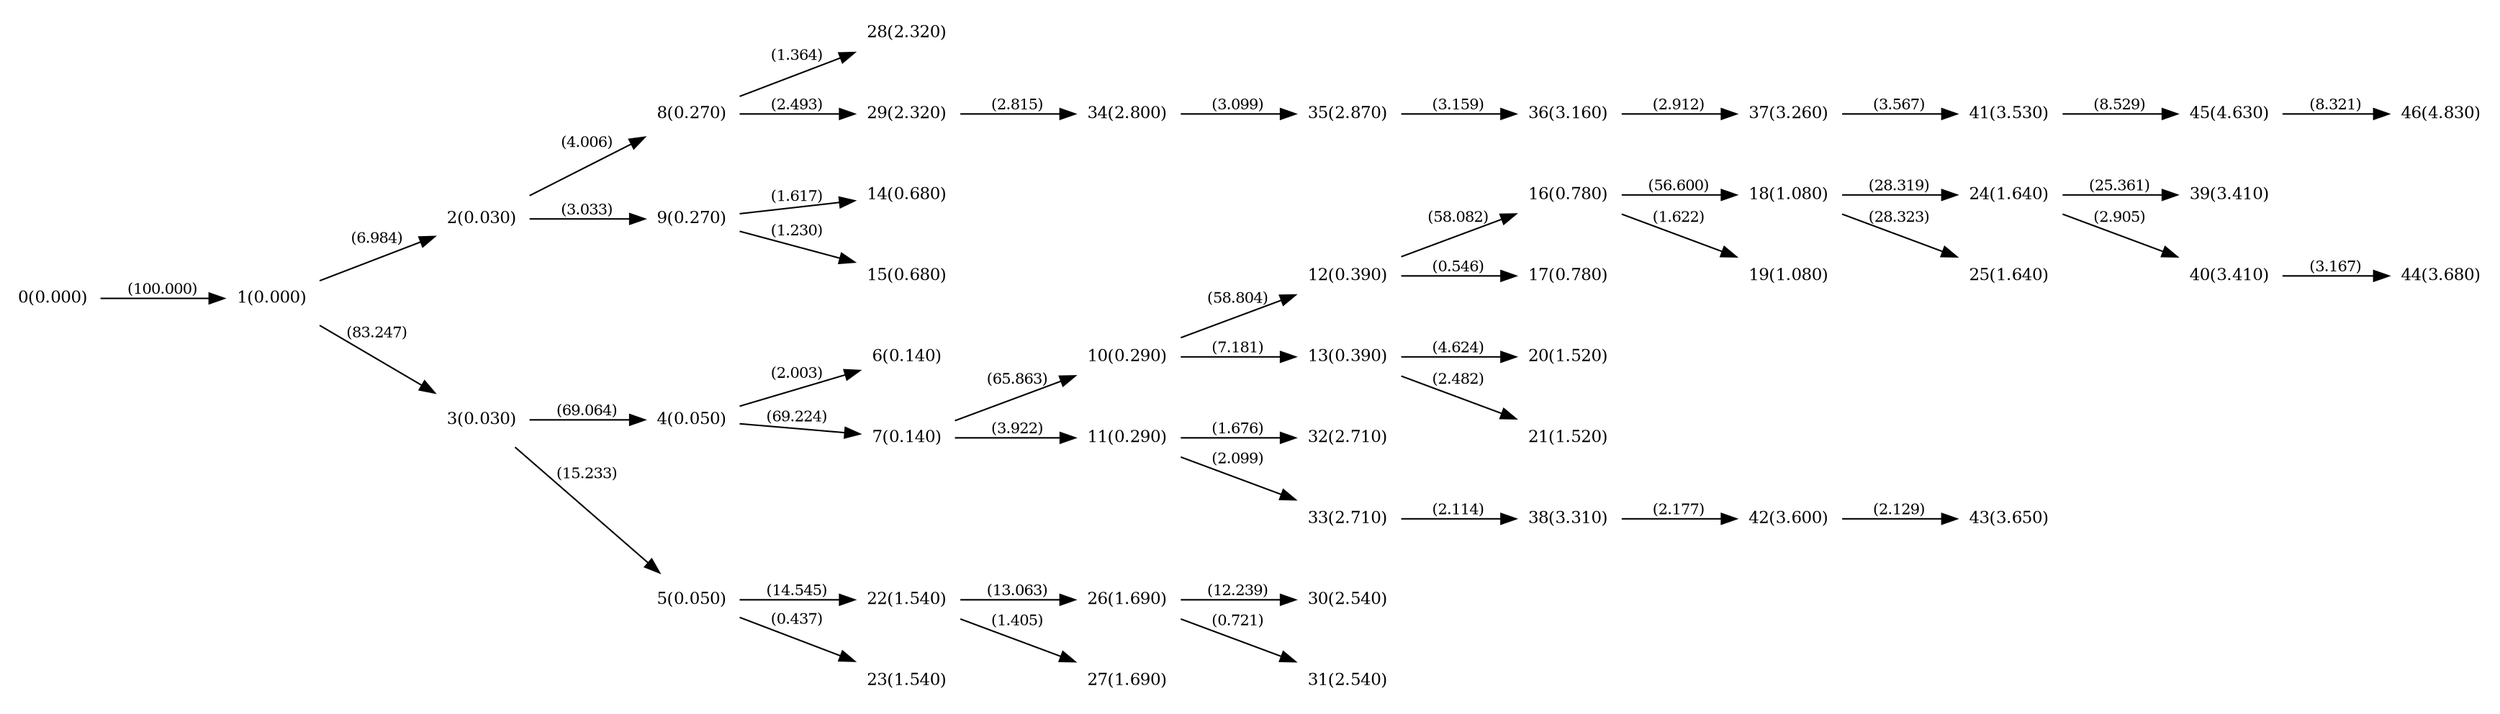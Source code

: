 digraph "graph" {

rankdir="LR";
node [shape=plaintext, fontsize=11];
edge [fontsize=10];

0 [label="0(0.000)"];
1 [label="1(0.000)"];
2 [label="2(0.030)"];
3 [label="3(0.030)"];
4 [label="4(0.050)"];
5 [label="5(0.050)"];
6 [label="6(0.140)"];
7 [label="7(0.140)"];
8 [label="8(0.270)"];
9 [label="9(0.270)"];
10 [label="10(0.290)"];
11 [label="11(0.290)"];
12 [label="12(0.390)"];
13 [label="13(0.390)"];
14 [label="14(0.680)"];
15 [label="15(0.680)"];
16 [label="16(0.780)"];
17 [label="17(0.780)"];
18 [label="18(1.080)"];
19 [label="19(1.080)"];
20 [label="20(1.520)"];
21 [label="21(1.520)"];
22 [label="22(1.540)"];
23 [label="23(1.540)"];
24 [label="24(1.640)"];
25 [label="25(1.640)"];
26 [label="26(1.690)"];
27 [label="27(1.690)"];
28 [label="28(2.320)"];
29 [label="29(2.320)"];
30 [label="30(2.540)"];
31 [label="31(2.540)"];
32 [label="32(2.710)"];
33 [label="33(2.710)"];
34 [label="34(2.800)"];
35 [label="35(2.870)"];
36 [label="36(3.160)"];
37 [label="37(3.260)"];
38 [label="38(3.310)"];
39 [label="39(3.410)"];
40 [label="40(3.410)"];
41 [label="41(3.530)"];
42 [label="42(3.600)"];
43 [label="43(3.650)"];
44 [label="44(3.680)"];
45 [label="45(4.630)"];
46 [label="46(4.830)"];

0->1 [label="(100.000)"];
1->2 [label="(6.984)"];
1->3 [label="(83.247)"];
3->4 [label="(69.064)"];
3->5 [label="(15.233)"];
4->6 [label="(2.003)"];
4->7 [label="(69.224)"];
2->8 [label="(4.006)"];
2->9 [label="(3.033)"];
7->10 [label="(65.863)"];
7->11 [label="(3.922)"];
10->12 [label="(58.804)"];
10->13 [label="(7.181)"];
9->14 [label="(1.617)"];
9->15 [label="(1.230)"];
12->16 [label="(58.082)"];
12->17 [label="(0.546)"];
16->18 [label="(56.600)"];
16->19 [label="(1.622)"];
13->20 [label="(4.624)"];
13->21 [label="(2.482)"];
5->22 [label="(14.545)"];
5->23 [label="(0.437)"];
18->24 [label="(28.319)"];
18->25 [label="(28.323)"];
22->26 [label="(13.063)"];
22->27 [label="(1.405)"];
8->28 [label="(1.364)"];
8->29 [label="(2.493)"];
26->30 [label="(12.239)"];
26->31 [label="(0.721)"];
11->32 [label="(1.676)"];
11->33 [label="(2.099)"];
29->34 [label="(2.815)"];
34->35 [label="(3.099)"];
35->36 [label="(3.159)"];
36->37 [label="(2.912)"];
33->38 [label="(2.114)"];
24->39 [label="(25.361)"];
24->40 [label="(2.905)"];
37->41 [label="(3.567)"];
38->42 [label="(2.177)"];
42->43 [label="(2.129)"];
40->44 [label="(3.167)"];
41->45 [label="(8.529)"];
45->46 [label="(8.321)"];

}
